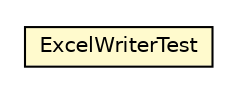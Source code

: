 #!/usr/local/bin/dot
#
# Class diagram 
# Generated by UMLGraph version R5_6_6-8-g8d7759 (http://www.umlgraph.org/)
#

digraph G {
	edge [fontname="Helvetica",fontsize=10,labelfontname="Helvetica",labelfontsize=10];
	node [fontname="Helvetica",fontsize=10,shape=plaintext];
	nodesep=0.25;
	ranksep=0.5;
	// org.dayatang.excel.ExcelWriterTest
	c24862 [label=<<table title="org.dayatang.excel.ExcelWriterTest" border="0" cellborder="1" cellspacing="0" cellpadding="2" port="p" bgcolor="lemonChiffon" href="./ExcelWriterTest.html">
		<tr><td><table border="0" cellspacing="0" cellpadding="1">
<tr><td align="center" balign="center"> ExcelWriterTest </td></tr>
		</table></td></tr>
		</table>>, URL="./ExcelWriterTest.html", fontname="Helvetica", fontcolor="black", fontsize=10.0];
}

